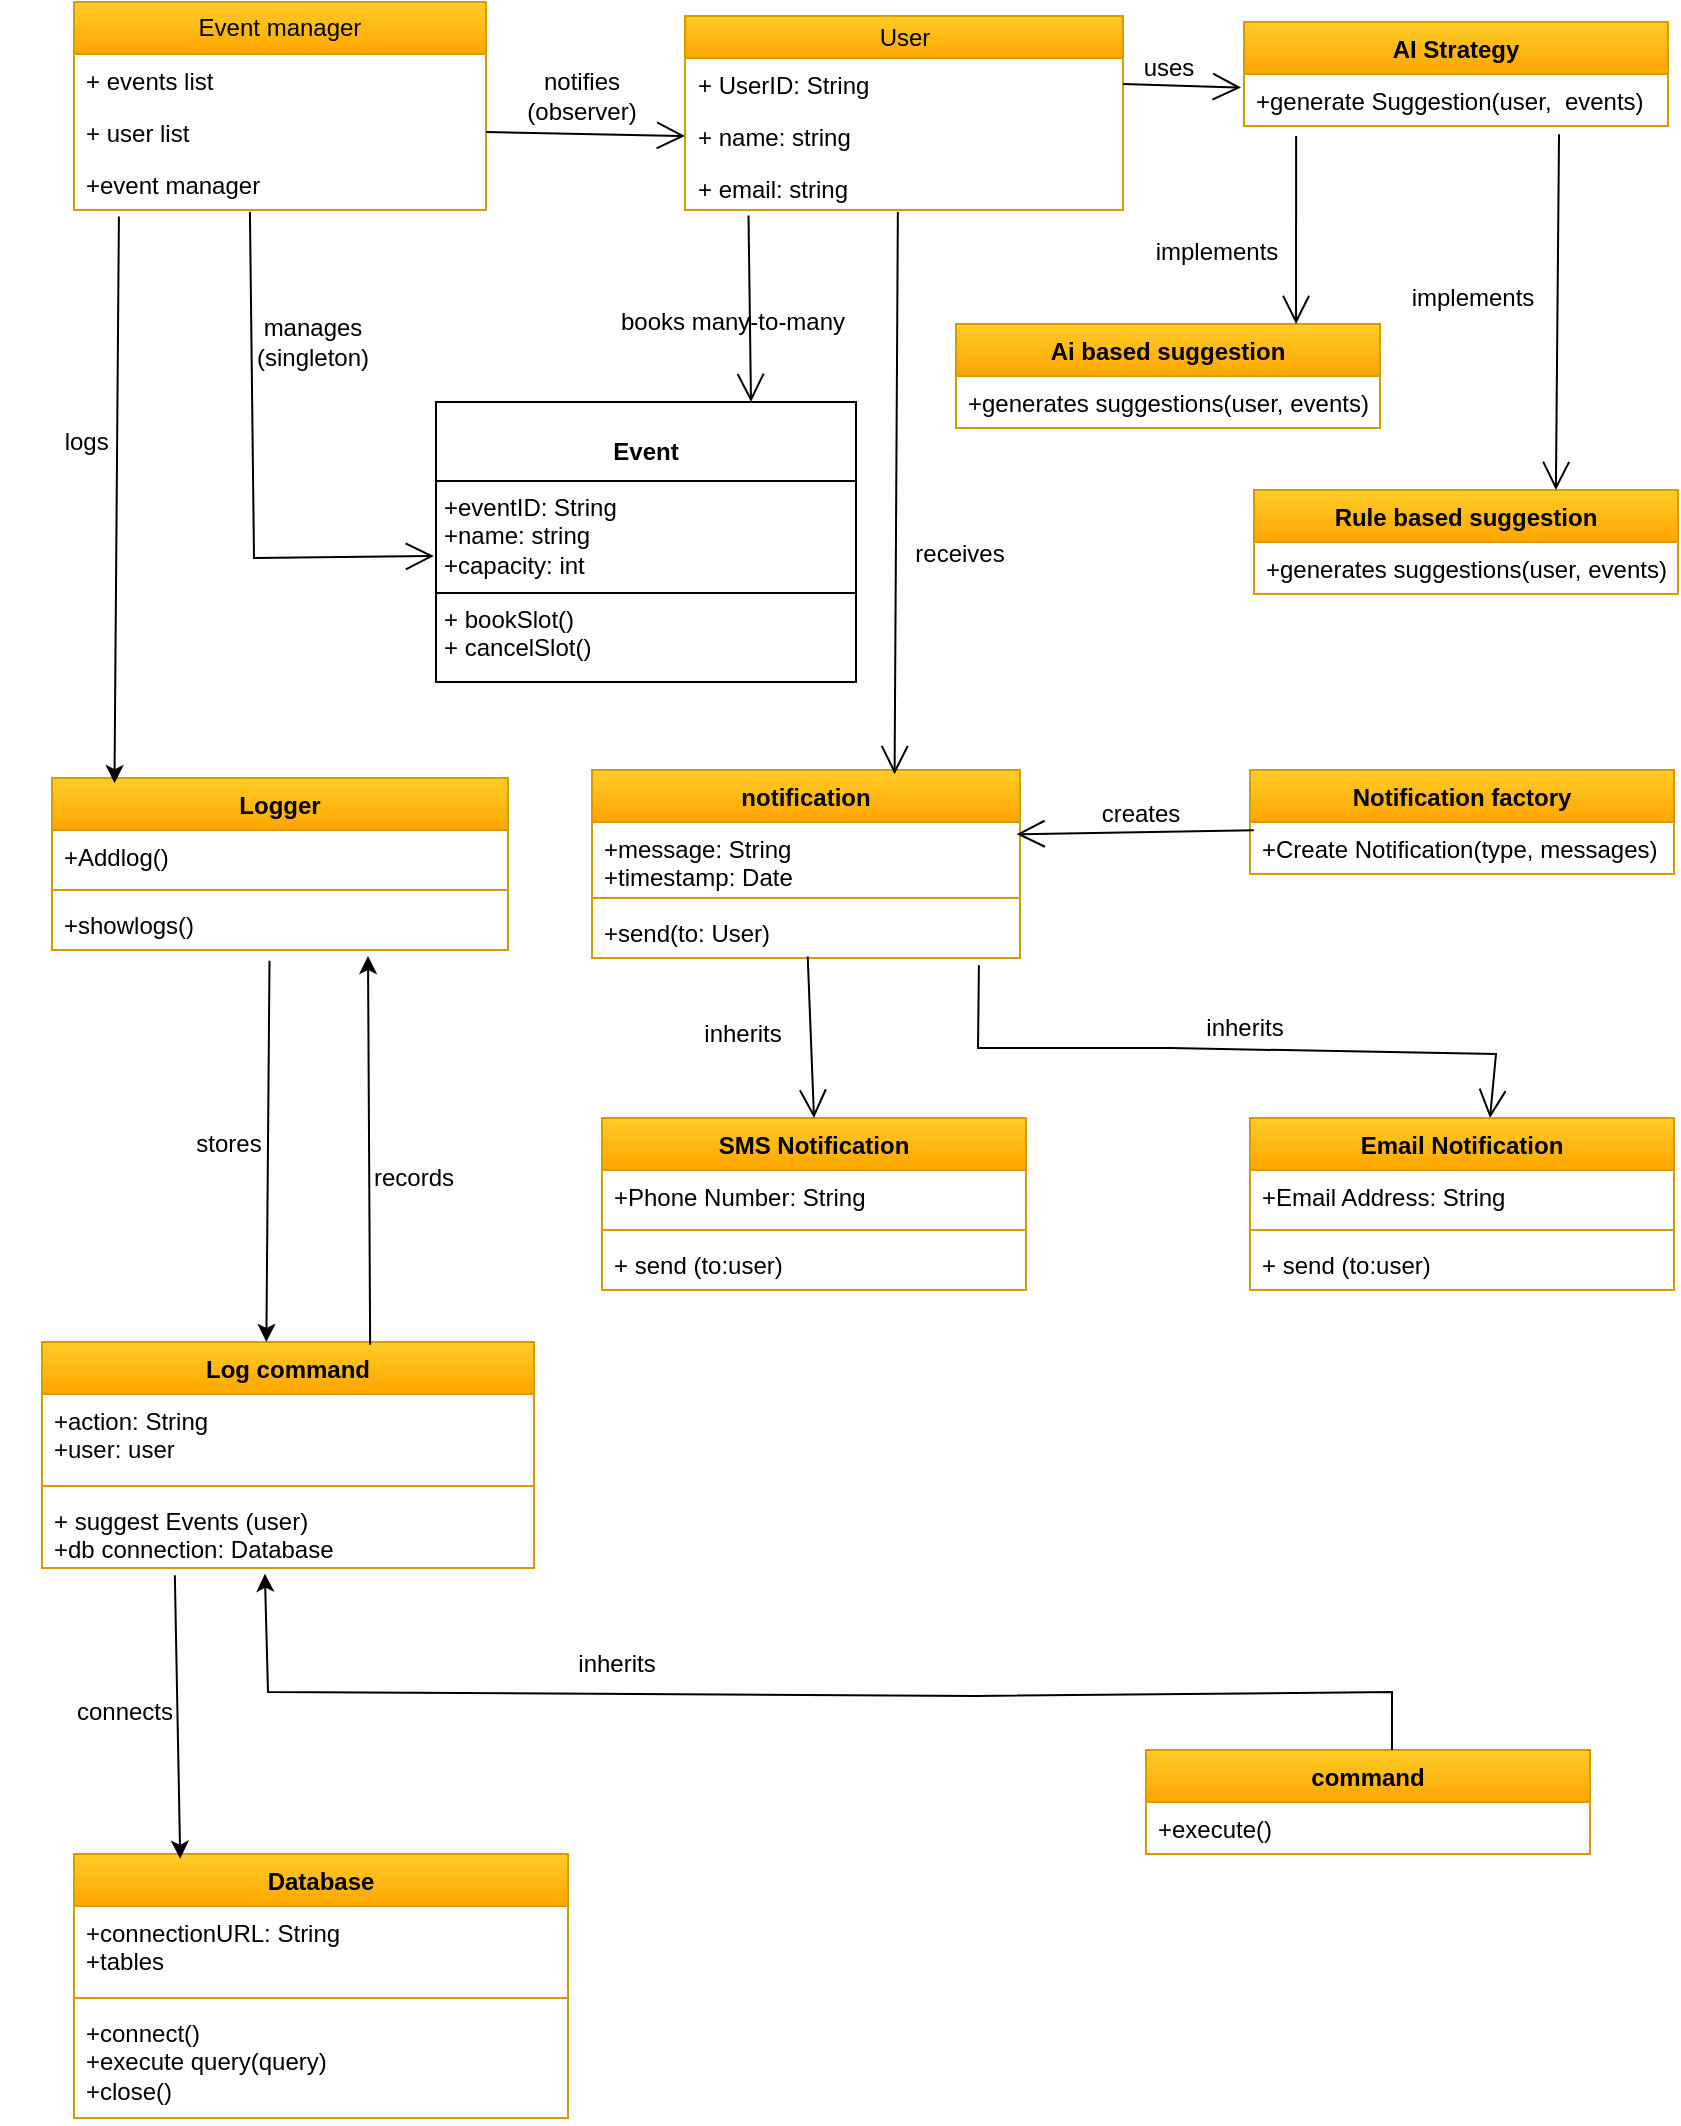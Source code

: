 <mxfile version="24.7.17">
  <diagram name="Page-1" id="ED0QoJ134O5V7Y6sYKOI">
    <mxGraphModel dx="2420" dy="1040" grid="0" gridSize="10" guides="1" tooltips="1" connect="1" arrows="1" fold="1" page="1" pageScale="1" pageWidth="827" pageHeight="1169" math="0" shadow="0">
      <root>
        <mxCell id="0" />
        <mxCell id="1" parent="0" />
        <mxCell id="tgD-yhzEI52AValManxv-13" value="Event manager" style="swimlane;fontStyle=0;childLayout=stackLayout;horizontal=1;startSize=26;horizontalStack=0;resizeParent=1;resizeParentMax=0;resizeLast=0;collapsible=1;marginBottom=0;whiteSpace=wrap;html=1;strokeColor=#d79b00;fillColor=#ffcd28;gradientColor=#ffa500;" parent="1" vertex="1">
          <mxGeometry x="16" y="17" width="206" height="104" as="geometry" />
        </mxCell>
        <mxCell id="tgD-yhzEI52AValManxv-14" value="+ events list" style="text;align=left;verticalAlign=top;spacingLeft=4;spacingRight=4;overflow=hidden;rotatable=0;points=[[0,0.5],[1,0.5]];portConstraint=eastwest;whiteSpace=wrap;html=1;" parent="tgD-yhzEI52AValManxv-13" vertex="1">
          <mxGeometry y="26" width="206" height="26" as="geometry" />
        </mxCell>
        <mxCell id="tgD-yhzEI52AValManxv-15" value="+ user list" style="text;strokeColor=none;fillColor=none;align=left;verticalAlign=top;spacingLeft=4;spacingRight=4;overflow=hidden;rotatable=0;points=[[0,0.5],[1,0.5]];portConstraint=eastwest;whiteSpace=wrap;html=1;" parent="tgD-yhzEI52AValManxv-13" vertex="1">
          <mxGeometry y="52" width="206" height="26" as="geometry" />
        </mxCell>
        <mxCell id="tgD-yhzEI52AValManxv-16" value="+event manager" style="text;strokeColor=none;fillColor=none;align=left;verticalAlign=top;spacingLeft=4;spacingRight=4;overflow=hidden;rotatable=0;points=[[0,0.5],[1,0.5]];portConstraint=eastwest;whiteSpace=wrap;html=1;" parent="tgD-yhzEI52AValManxv-13" vertex="1">
          <mxGeometry y="78" width="206" height="26" as="geometry" />
        </mxCell>
        <mxCell id="tgD-yhzEI52AValManxv-18" value="&lt;p style=&quot;margin:0px;margin-top:4px;text-align:center;&quot;&gt;&lt;br&gt;&lt;b&gt;Event&lt;/b&gt;&lt;/p&gt;&lt;hr size=&quot;1&quot; style=&quot;border-style:solid;&quot;&gt;&lt;p style=&quot;margin:0px;margin-left:4px;&quot;&gt;+eventID: String&lt;br&gt;+name: string&lt;/p&gt;&lt;p style=&quot;margin:0px;margin-left:4px;&quot;&gt;+capacity: int&lt;/p&gt;&lt;hr size=&quot;1&quot; style=&quot;border-style:solid;&quot;&gt;&lt;p style=&quot;margin:0px;margin-left:4px;&quot;&gt;+ bookSlot()&lt;br&gt;+ cancelSlot()&lt;/p&gt;" style="verticalAlign=top;align=left;overflow=fill;html=1;whiteSpace=wrap;" parent="1" vertex="1">
          <mxGeometry x="197" y="217" width="210" height="140" as="geometry" />
        </mxCell>
        <mxCell id="tgD-yhzEI52AValManxv-27" value="" style="endArrow=open;endFill=1;endSize=12;html=1;rounded=0;entryX=0;entryY=0.5;entryDx=0;entryDy=0;exitX=1;exitY=0.5;exitDx=0;exitDy=0;" parent="1" source="tgD-yhzEI52AValManxv-15" target="fhWeLq2fKtromDVjiS6h-3" edge="1">
          <mxGeometry width="160" relative="1" as="geometry">
            <mxPoint x="359.5" y="144" as="sourcePoint" />
            <mxPoint x="359.5" y="194" as="targetPoint" />
          </mxGeometry>
        </mxCell>
        <mxCell id="tgD-yhzEI52AValManxv-30" value="notification" style="swimlane;fontStyle=1;align=center;verticalAlign=top;childLayout=stackLayout;horizontal=1;startSize=26;horizontalStack=0;resizeParent=1;resizeParentMax=0;resizeLast=0;collapsible=1;marginBottom=0;whiteSpace=wrap;html=1;fillColor=#ffcd28;gradientColor=#ffa500;strokeColor=#d79b00;" parent="1" vertex="1">
          <mxGeometry x="275" y="401" width="214" height="94" as="geometry" />
        </mxCell>
        <mxCell id="tgD-yhzEI52AValManxv-31" value="&lt;div&gt;+message: String&lt;/div&gt;&lt;div&gt;+timestamp: Date&lt;/div&gt;" style="text;strokeColor=none;fillColor=none;align=left;verticalAlign=top;spacingLeft=4;spacingRight=4;overflow=hidden;rotatable=0;points=[[0,0.5],[1,0.5]];portConstraint=eastwest;whiteSpace=wrap;html=1;" parent="tgD-yhzEI52AValManxv-30" vertex="1">
          <mxGeometry y="26" width="214" height="34" as="geometry" />
        </mxCell>
        <mxCell id="tgD-yhzEI52AValManxv-32" value="" style="line;strokeWidth=1;fillColor=none;align=left;verticalAlign=middle;spacingTop=-1;spacingLeft=3;spacingRight=3;rotatable=0;labelPosition=right;points=[];portConstraint=eastwest;strokeColor=inherit;" parent="tgD-yhzEI52AValManxv-30" vertex="1">
          <mxGeometry y="60" width="214" height="8" as="geometry" />
        </mxCell>
        <mxCell id="tgD-yhzEI52AValManxv-33" value="+send(to: User)" style="text;strokeColor=none;fillColor=none;align=left;verticalAlign=top;spacingLeft=4;spacingRight=4;overflow=hidden;rotatable=0;points=[[0,0.5],[1,0.5]];portConstraint=eastwest;whiteSpace=wrap;html=1;" parent="tgD-yhzEI52AValManxv-30" vertex="1">
          <mxGeometry y="68" width="214" height="26" as="geometry" />
        </mxCell>
        <mxCell id="tgD-yhzEI52AValManxv-34" value="Notification factory" style="swimlane;fontStyle=1;align=center;verticalAlign=top;childLayout=stackLayout;horizontal=1;startSize=26;horizontalStack=0;resizeParent=1;resizeParentMax=0;resizeLast=0;collapsible=1;marginBottom=0;whiteSpace=wrap;html=1;fillColor=#ffcd28;gradientColor=#ffa500;strokeColor=#d79b00;" parent="1" vertex="1">
          <mxGeometry x="604" y="401" width="212" height="52" as="geometry" />
        </mxCell>
        <mxCell id="tgD-yhzEI52AValManxv-35" value="+Create Notification(type, messages)" style="text;strokeColor=none;fillColor=none;align=left;verticalAlign=top;spacingLeft=4;spacingRight=4;overflow=hidden;rotatable=0;points=[[0,0.5],[1,0.5]];portConstraint=eastwest;whiteSpace=wrap;html=1;" parent="tgD-yhzEI52AValManxv-34" vertex="1">
          <mxGeometry y="26" width="212" height="26" as="geometry" />
        </mxCell>
        <mxCell id="tgD-yhzEI52AValManxv-38" value="SMS Notification" style="swimlane;fontStyle=1;align=center;verticalAlign=top;childLayout=stackLayout;horizontal=1;startSize=26;horizontalStack=0;resizeParent=1;resizeParentMax=0;resizeLast=0;collapsible=1;marginBottom=0;whiteSpace=wrap;html=1;fillColor=#ffcd28;gradientColor=#ffa500;strokeColor=#d79b00;" parent="1" vertex="1">
          <mxGeometry x="280" y="575" width="212" height="86" as="geometry" />
        </mxCell>
        <mxCell id="tgD-yhzEI52AValManxv-39" value="+Phone Number: String" style="text;strokeColor=none;fillColor=none;align=left;verticalAlign=top;spacingLeft=4;spacingRight=4;overflow=hidden;rotatable=0;points=[[0,0.5],[1,0.5]];portConstraint=eastwest;whiteSpace=wrap;html=1;" parent="tgD-yhzEI52AValManxv-38" vertex="1">
          <mxGeometry y="26" width="212" height="26" as="geometry" />
        </mxCell>
        <mxCell id="tgD-yhzEI52AValManxv-40" value="" style="line;strokeWidth=1;fillColor=none;align=left;verticalAlign=middle;spacingTop=-1;spacingLeft=3;spacingRight=3;rotatable=0;labelPosition=right;points=[];portConstraint=eastwest;strokeColor=inherit;" parent="tgD-yhzEI52AValManxv-38" vertex="1">
          <mxGeometry y="52" width="212" height="8" as="geometry" />
        </mxCell>
        <mxCell id="tgD-yhzEI52AValManxv-41" value="+ send (to:user)" style="text;strokeColor=none;fillColor=none;align=left;verticalAlign=top;spacingLeft=4;spacingRight=4;overflow=hidden;rotatable=0;points=[[0,0.5],[1,0.5]];portConstraint=eastwest;whiteSpace=wrap;html=1;" parent="tgD-yhzEI52AValManxv-38" vertex="1">
          <mxGeometry y="60" width="212" height="26" as="geometry" />
        </mxCell>
        <mxCell id="tgD-yhzEI52AValManxv-42" value="Log command" style="swimlane;fontStyle=1;align=center;verticalAlign=top;childLayout=stackLayout;horizontal=1;startSize=26;horizontalStack=0;resizeParent=1;resizeParentMax=0;resizeLast=0;collapsible=1;marginBottom=0;whiteSpace=wrap;html=1;fillColor=#ffcd28;gradientColor=#ffa500;strokeColor=#d79b00;" parent="1" vertex="1">
          <mxGeometry y="687" width="246" height="113" as="geometry" />
        </mxCell>
        <mxCell id="tgD-yhzEI52AValManxv-43" value="+action: String&lt;div&gt;+user: user&lt;/div&gt;" style="text;strokeColor=none;fillColor=none;align=left;verticalAlign=top;spacingLeft=4;spacingRight=4;overflow=hidden;rotatable=0;points=[[0,0.5],[1,0.5]];portConstraint=eastwest;whiteSpace=wrap;html=1;" parent="tgD-yhzEI52AValManxv-42" vertex="1">
          <mxGeometry y="26" width="246" height="42" as="geometry" />
        </mxCell>
        <mxCell id="tgD-yhzEI52AValManxv-44" value="" style="line;strokeWidth=1;fillColor=none;align=left;verticalAlign=middle;spacingTop=-1;spacingLeft=3;spacingRight=3;rotatable=0;labelPosition=right;points=[];portConstraint=eastwest;strokeColor=inherit;" parent="tgD-yhzEI52AValManxv-42" vertex="1">
          <mxGeometry y="68" width="246" height="8" as="geometry" />
        </mxCell>
        <mxCell id="tgD-yhzEI52AValManxv-45" value="+ suggest Events (user)&lt;div&gt;+db connection: Database&lt;/div&gt;" style="text;strokeColor=none;fillColor=none;align=left;verticalAlign=top;spacingLeft=4;spacingRight=4;overflow=hidden;rotatable=0;points=[[0,0.5],[1,0.5]];portConstraint=eastwest;whiteSpace=wrap;html=1;" parent="tgD-yhzEI52AValManxv-42" vertex="1">
          <mxGeometry y="76" width="246" height="37" as="geometry" />
        </mxCell>
        <mxCell id="tgD-yhzEI52AValManxv-46" value="command" style="swimlane;fontStyle=1;align=center;verticalAlign=top;childLayout=stackLayout;horizontal=1;startSize=26;horizontalStack=0;resizeParent=1;resizeParentMax=0;resizeLast=0;collapsible=1;marginBottom=0;whiteSpace=wrap;html=1;fillColor=#ffcd28;gradientColor=#ffa500;strokeColor=#d79b00;" parent="1" vertex="1">
          <mxGeometry x="552" y="891" width="222" height="52" as="geometry" />
        </mxCell>
        <mxCell id="tgD-yhzEI52AValManxv-47" value="+execute()" style="text;strokeColor=none;fillColor=none;align=left;verticalAlign=top;spacingLeft=4;spacingRight=4;overflow=hidden;rotatable=0;points=[[0,0.5],[1,0.5]];portConstraint=eastwest;whiteSpace=wrap;html=1;" parent="tgD-yhzEI52AValManxv-46" vertex="1">
          <mxGeometry y="26" width="222" height="26" as="geometry" />
        </mxCell>
        <mxCell id="tgD-yhzEI52AValManxv-50" value="records" style="text;html=1;align=center;verticalAlign=middle;whiteSpace=wrap;rounded=0;" parent="1" vertex="1">
          <mxGeometry x="111" y="590" width="150" height="30" as="geometry" />
        </mxCell>
        <mxCell id="tgD-yhzEI52AValManxv-51" value="logs&amp;nbsp;" style="text;html=1;align=center;verticalAlign=middle;whiteSpace=wrap;rounded=0;" parent="1" vertex="1">
          <mxGeometry x="-21" y="222" width="90" height="30" as="geometry" />
        </mxCell>
        <mxCell id="tgD-yhzEI52AValManxv-52" value="receives" style="text;html=1;align=center;verticalAlign=middle;whiteSpace=wrap;rounded=0;" parent="1" vertex="1">
          <mxGeometry x="414" y="278" width="90" height="30" as="geometry" />
        </mxCell>
        <mxCell id="tgD-yhzEI52AValManxv-53" value="notifies&lt;div&gt;(observer)&lt;/div&gt;" style="text;html=1;align=center;verticalAlign=middle;whiteSpace=wrap;rounded=0;" parent="1" vertex="1">
          <mxGeometry x="225" y="49" width="90" height="30" as="geometry" />
        </mxCell>
        <mxCell id="tgD-yhzEI52AValManxv-54" value="stores" style="text;html=1;align=center;verticalAlign=middle;resizable=0;points=[];autosize=1;strokeColor=none;fillColor=none;" parent="1" vertex="1">
          <mxGeometry x="67" y="575" width="51" height="26" as="geometry" />
        </mxCell>
        <mxCell id="tgD-yhzEI52AValManxv-55" value="&lt;div&gt;&lt;br&gt;&lt;/div&gt;manages&lt;div&gt;(singleton)&lt;/div&gt;" style="text;html=1;align=center;verticalAlign=middle;resizable=0;points=[];autosize=1;strokeColor=none;fillColor=none;" parent="1" vertex="1">
          <mxGeometry x="98" y="152" width="74" height="55" as="geometry" />
        </mxCell>
        <mxCell id="tgD-yhzEI52AValManxv-56" value="uses" style="text;html=1;align=center;verticalAlign=middle;resizable=0;points=[];autosize=1;strokeColor=none;fillColor=none;" parent="1" vertex="1">
          <mxGeometry x="541.5" y="37" width="43" height="26" as="geometry" />
        </mxCell>
        <mxCell id="tgD-yhzEI52AValManxv-57" value="inherits" style="text;html=1;align=center;verticalAlign=middle;resizable=0;points=[];autosize=1;strokeColor=none;fillColor=none;" parent="1" vertex="1">
          <mxGeometry x="321.5" y="520" width="57" height="26" as="geometry" />
        </mxCell>
        <mxCell id="tgD-yhzEI52AValManxv-59" value="implements" style="text;html=1;align=center;verticalAlign=middle;resizable=0;points=[];autosize=1;strokeColor=none;fillColor=none;" parent="1" vertex="1">
          <mxGeometry x="675" y="152" width="79" height="26" as="geometry" />
        </mxCell>
        <mxCell id="tgD-yhzEI52AValManxv-63" value="" style="endArrow=open;endFill=1;endSize=12;html=1;rounded=0;exitX=0.904;exitY=1.141;exitDx=0;exitDy=0;exitPerimeter=0;entryX=0.566;entryY=0;entryDx=0;entryDy=0;entryPerimeter=0;" parent="1" source="tgD-yhzEI52AValManxv-33" target="fhWeLq2fKtromDVjiS6h-19" edge="1">
          <mxGeometry width="160" relative="1" as="geometry">
            <mxPoint x="665" y="526" as="sourcePoint" />
            <mxPoint x="630" y="512" as="targetPoint" />
            <Array as="points">
              <mxPoint x="468" y="540" />
              <mxPoint x="564" y="540" />
              <mxPoint x="727" y="543" />
            </Array>
          </mxGeometry>
        </mxCell>
        <mxCell id="tgD-yhzEI52AValManxv-64" value="creates" style="text;html=1;align=center;verticalAlign=middle;resizable=0;points=[];autosize=1;strokeColor=none;fillColor=none;" parent="1" vertex="1">
          <mxGeometry x="519" y="408" width="60" height="30" as="geometry" />
        </mxCell>
        <mxCell id="tgD-yhzEI52AValManxv-65" value="" style="endArrow=open;endFill=1;endSize=12;html=1;rounded=0;exitX=0.504;exitY=0.97;exitDx=0;exitDy=0;exitPerimeter=0;entryX=0.5;entryY=0;entryDx=0;entryDy=0;" parent="1" source="tgD-yhzEI52AValManxv-33" target="tgD-yhzEI52AValManxv-38" edge="1">
          <mxGeometry width="160" relative="1" as="geometry">
            <mxPoint x="359" y="504" as="sourcePoint" />
            <mxPoint x="343" y="522" as="targetPoint" />
          </mxGeometry>
        </mxCell>
        <mxCell id="O3LqNvS1LRqUJpRKrXD9-1" value="" style="endArrow=classic;html=1;rounded=0;entryX=0.456;entryY=0;entryDx=0;entryDy=0;exitX=0.477;exitY=1.205;exitDx=0;exitDy=0;exitPerimeter=0;entryPerimeter=0;" parent="1" source="fhWeLq2fKtromDVjiS6h-28" target="tgD-yhzEI52AValManxv-42" edge="1">
          <mxGeometry width="50" height="50" relative="1" as="geometry">
            <mxPoint x="311" y="704" as="sourcePoint" />
            <mxPoint x="570" y="760" as="targetPoint" />
          </mxGeometry>
        </mxCell>
        <mxCell id="fhWeLq2fKtromDVjiS6h-1" value="User" style="swimlane;fontStyle=0;childLayout=stackLayout;horizontal=1;startSize=21;fillColor=#ffcd28;horizontalStack=0;resizeParent=1;resizeParentMax=0;resizeLast=0;collapsible=1;marginBottom=0;whiteSpace=wrap;html=1;strokeColor=#d79b00;gradientColor=#ffa500;" vertex="1" parent="1">
          <mxGeometry x="321.5" y="24" width="219" height="97" as="geometry" />
        </mxCell>
        <mxCell id="fhWeLq2fKtromDVjiS6h-2" value="+ UserID: String" style="text;strokeColor=none;fillColor=none;align=left;verticalAlign=top;spacingLeft=4;spacingRight=4;overflow=hidden;rotatable=0;points=[[0,0.5],[1,0.5]];portConstraint=eastwest;whiteSpace=wrap;html=1;" vertex="1" parent="fhWeLq2fKtromDVjiS6h-1">
          <mxGeometry y="21" width="219" height="26" as="geometry" />
        </mxCell>
        <mxCell id="fhWeLq2fKtromDVjiS6h-3" value="+ name: string" style="text;strokeColor=none;fillColor=none;align=left;verticalAlign=top;spacingLeft=4;spacingRight=4;overflow=hidden;rotatable=0;points=[[0,0.5],[1,0.5]];portConstraint=eastwest;whiteSpace=wrap;html=1;" vertex="1" parent="fhWeLq2fKtromDVjiS6h-1">
          <mxGeometry y="47" width="219" height="26" as="geometry" />
        </mxCell>
        <mxCell id="fhWeLq2fKtromDVjiS6h-4" value="+ email: string" style="text;strokeColor=none;fillColor=none;align=left;verticalAlign=top;spacingLeft=4;spacingRight=4;overflow=hidden;rotatable=0;points=[[0,0.5],[1,0.5]];portConstraint=eastwest;whiteSpace=wrap;html=1;" vertex="1" parent="fhWeLq2fKtromDVjiS6h-1">
          <mxGeometry y="73" width="219" height="24" as="geometry" />
        </mxCell>
        <mxCell id="fhWeLq2fKtromDVjiS6h-5" value="" style="endArrow=open;endFill=1;endSize=12;html=1;rounded=0;entryX=-0.005;entryY=0.55;entryDx=0;entryDy=0;exitX=0.427;exitY=1.038;exitDx=0;exitDy=0;exitPerimeter=0;entryPerimeter=0;" edge="1" parent="1" source="tgD-yhzEI52AValManxv-16" target="tgD-yhzEI52AValManxv-18">
          <mxGeometry width="160" relative="1" as="geometry">
            <mxPoint x="73" y="180" as="sourcePoint" />
            <mxPoint x="174" y="180" as="targetPoint" />
            <Array as="points">
              <mxPoint x="106" y="295" />
            </Array>
          </mxGeometry>
        </mxCell>
        <mxCell id="fhWeLq2fKtromDVjiS6h-6" value="" style="endArrow=open;endFill=1;endSize=12;html=1;rounded=0;entryX=0.75;entryY=0;entryDx=0;entryDy=0;exitX=0.145;exitY=1.115;exitDx=0;exitDy=0;exitPerimeter=0;" edge="1" parent="1" source="fhWeLq2fKtromDVjiS6h-4" target="tgD-yhzEI52AValManxv-18">
          <mxGeometry width="160" relative="1" as="geometry">
            <mxPoint x="243" y="157" as="sourcePoint" />
            <mxPoint x="344" y="157" as="targetPoint" />
          </mxGeometry>
        </mxCell>
        <mxCell id="fhWeLq2fKtromDVjiS6h-8" value="AI Strategy" style="swimlane;fontStyle=1;align=center;verticalAlign=top;childLayout=stackLayout;horizontal=1;startSize=26;horizontalStack=0;resizeParent=1;resizeParentMax=0;resizeLast=0;collapsible=1;marginBottom=0;whiteSpace=wrap;html=1;fillColor=#ffcd28;gradientColor=#ffa500;strokeColor=#d79b00;" vertex="1" parent="1">
          <mxGeometry x="601" y="27" width="212" height="52" as="geometry" />
        </mxCell>
        <mxCell id="fhWeLq2fKtromDVjiS6h-9" value="+generate Suggestion(user,&amp;nbsp; events)" style="text;strokeColor=none;fillColor=none;align=left;verticalAlign=top;spacingLeft=4;spacingRight=4;overflow=hidden;rotatable=0;points=[[0,0.5],[1,0.5]];portConstraint=eastwest;whiteSpace=wrap;html=1;" vertex="1" parent="fhWeLq2fKtromDVjiS6h-8">
          <mxGeometry y="26" width="212" height="26" as="geometry" />
        </mxCell>
        <mxCell id="fhWeLq2fKtromDVjiS6h-10" value="" style="endArrow=open;endFill=1;endSize=12;html=1;rounded=0;entryX=-0.007;entryY=0.261;entryDx=0;entryDy=0;exitX=1;exitY=0.5;exitDx=0;exitDy=0;entryPerimeter=0;" edge="1" parent="1" source="fhWeLq2fKtromDVjiS6h-2" target="fhWeLq2fKtromDVjiS6h-9">
          <mxGeometry width="160" relative="1" as="geometry">
            <mxPoint x="570" y="203" as="sourcePoint" />
            <mxPoint x="572" y="296" as="targetPoint" />
          </mxGeometry>
        </mxCell>
        <mxCell id="fhWeLq2fKtromDVjiS6h-11" value="Ai based suggestion" style="swimlane;fontStyle=1;align=center;verticalAlign=top;childLayout=stackLayout;horizontal=1;startSize=26;horizontalStack=0;resizeParent=1;resizeParentMax=0;resizeLast=0;collapsible=1;marginBottom=0;whiteSpace=wrap;html=1;fillColor=#ffcd28;gradientColor=#ffa500;strokeColor=#d79b00;" vertex="1" parent="1">
          <mxGeometry x="457" y="178" width="212" height="52" as="geometry" />
        </mxCell>
        <mxCell id="fhWeLq2fKtromDVjiS6h-12" value="+generates suggestions(user, events)" style="text;strokeColor=none;fillColor=none;align=left;verticalAlign=top;spacingLeft=4;spacingRight=4;overflow=hidden;rotatable=0;points=[[0,0.5],[1,0.5]];portConstraint=eastwest;whiteSpace=wrap;html=1;" vertex="1" parent="fhWeLq2fKtromDVjiS6h-11">
          <mxGeometry y="26" width="212" height="26" as="geometry" />
        </mxCell>
        <mxCell id="fhWeLq2fKtromDVjiS6h-13" value="Rule based suggestion" style="swimlane;fontStyle=1;align=center;verticalAlign=top;childLayout=stackLayout;horizontal=1;startSize=26;horizontalStack=0;resizeParent=1;resizeParentMax=0;resizeLast=0;collapsible=1;marginBottom=0;whiteSpace=wrap;html=1;fillColor=#ffcd28;gradientColor=#ffa500;strokeColor=#d79b00;" vertex="1" parent="1">
          <mxGeometry x="606" y="261" width="212" height="52" as="geometry" />
        </mxCell>
        <mxCell id="fhWeLq2fKtromDVjiS6h-14" value="+generates suggestions(user, events)" style="text;strokeColor=none;fillColor=none;align=left;verticalAlign=top;spacingLeft=4;spacingRight=4;overflow=hidden;rotatable=0;points=[[0,0.5],[1,0.5]];portConstraint=eastwest;whiteSpace=wrap;html=1;" vertex="1" parent="fhWeLq2fKtromDVjiS6h-13">
          <mxGeometry y="26" width="212" height="26" as="geometry" />
        </mxCell>
        <mxCell id="fhWeLq2fKtromDVjiS6h-15" value="" style="endArrow=open;endFill=1;endSize=12;html=1;rounded=0;entryX=0.712;entryY=0;entryDx=0;entryDy=0;exitX=0.743;exitY=1.158;exitDx=0;exitDy=0;entryPerimeter=0;exitPerimeter=0;" edge="1" parent="1" source="fhWeLq2fKtromDVjiS6h-9" target="fhWeLq2fKtromDVjiS6h-13">
          <mxGeometry width="160" relative="1" as="geometry">
            <mxPoint x="728" y="154" as="sourcePoint" />
            <mxPoint x="788" y="156" as="targetPoint" />
          </mxGeometry>
        </mxCell>
        <mxCell id="fhWeLq2fKtromDVjiS6h-16" value="" style="endArrow=open;endFill=1;endSize=12;html=1;rounded=0;entryX=0.802;entryY=0;entryDx=0;entryDy=0;exitX=0.123;exitY=1.192;exitDx=0;exitDy=0;entryPerimeter=0;exitPerimeter=0;" edge="1" parent="1" source="fhWeLq2fKtromDVjiS6h-9" target="fhWeLq2fKtromDVjiS6h-11">
          <mxGeometry width="160" relative="1" as="geometry">
            <mxPoint x="658" y="123" as="sourcePoint" />
            <mxPoint x="718" y="125" as="targetPoint" />
          </mxGeometry>
        </mxCell>
        <mxCell id="fhWeLq2fKtromDVjiS6h-17" value="" style="endArrow=open;endFill=1;endSize=12;html=1;rounded=0;entryX=0.707;entryY=0.022;entryDx=0;entryDy=0;exitX=0.486;exitY=1.042;exitDx=0;exitDy=0;entryPerimeter=0;exitPerimeter=0;" edge="1" parent="1" source="fhWeLq2fKtromDVjiS6h-4" target="tgD-yhzEI52AValManxv-30">
          <mxGeometry width="160" relative="1" as="geometry">
            <mxPoint x="430.44" y="219" as="sourcePoint" />
            <mxPoint x="430.44" y="313" as="targetPoint" />
          </mxGeometry>
        </mxCell>
        <mxCell id="fhWeLq2fKtromDVjiS6h-18" value="" style="endArrow=open;endFill=1;endSize=12;html=1;rounded=0;exitX=0.009;exitY=0.158;exitDx=0;exitDy=0;exitPerimeter=0;entryX=0.992;entryY=0.18;entryDx=0;entryDy=0;entryPerimeter=0;" edge="1" parent="1" source="tgD-yhzEI52AValManxv-35" target="tgD-yhzEI52AValManxv-31">
          <mxGeometry width="160" relative="1" as="geometry">
            <mxPoint x="528" y="419" as="sourcePoint" />
            <mxPoint x="489" y="444" as="targetPoint" />
          </mxGeometry>
        </mxCell>
        <mxCell id="fhWeLq2fKtromDVjiS6h-19" value="Email Notification" style="swimlane;fontStyle=1;align=center;verticalAlign=top;childLayout=stackLayout;horizontal=1;startSize=26;horizontalStack=0;resizeParent=1;resizeParentMax=0;resizeLast=0;collapsible=1;marginBottom=0;whiteSpace=wrap;html=1;fillColor=#ffcd28;gradientColor=#ffa500;strokeColor=#d79b00;" vertex="1" parent="1">
          <mxGeometry x="604" y="575" width="212" height="86" as="geometry" />
        </mxCell>
        <mxCell id="fhWeLq2fKtromDVjiS6h-20" value="+Email Address: String" style="text;strokeColor=none;fillColor=none;align=left;verticalAlign=top;spacingLeft=4;spacingRight=4;overflow=hidden;rotatable=0;points=[[0,0.5],[1,0.5]];portConstraint=eastwest;whiteSpace=wrap;html=1;" vertex="1" parent="fhWeLq2fKtromDVjiS6h-19">
          <mxGeometry y="26" width="212" height="26" as="geometry" />
        </mxCell>
        <mxCell id="fhWeLq2fKtromDVjiS6h-21" value="" style="line;strokeWidth=1;fillColor=none;align=left;verticalAlign=middle;spacingTop=-1;spacingLeft=3;spacingRight=3;rotatable=0;labelPosition=right;points=[];portConstraint=eastwest;strokeColor=inherit;" vertex="1" parent="fhWeLq2fKtromDVjiS6h-19">
          <mxGeometry y="52" width="212" height="8" as="geometry" />
        </mxCell>
        <mxCell id="fhWeLq2fKtromDVjiS6h-22" value="+ send (to:user)" style="text;strokeColor=none;fillColor=none;align=left;verticalAlign=top;spacingLeft=4;spacingRight=4;overflow=hidden;rotatable=0;points=[[0,0.5],[1,0.5]];portConstraint=eastwest;whiteSpace=wrap;html=1;" vertex="1" parent="fhWeLq2fKtromDVjiS6h-19">
          <mxGeometry y="60" width="212" height="26" as="geometry" />
        </mxCell>
        <mxCell id="fhWeLq2fKtromDVjiS6h-23" value="inherits" style="text;html=1;align=center;verticalAlign=middle;resizable=0;points=[];autosize=1;strokeColor=none;fillColor=none;" vertex="1" parent="1">
          <mxGeometry x="572" y="517" width="57" height="26" as="geometry" />
        </mxCell>
        <mxCell id="fhWeLq2fKtromDVjiS6h-24" value="implements" style="text;html=1;align=center;verticalAlign=middle;resizable=0;points=[];autosize=1;strokeColor=none;fillColor=none;" vertex="1" parent="1">
          <mxGeometry x="547.5" y="129" width="79" height="26" as="geometry" />
        </mxCell>
        <mxCell id="fhWeLq2fKtromDVjiS6h-25" value="Logger" style="swimlane;fontStyle=1;align=center;verticalAlign=top;childLayout=stackLayout;horizontal=1;startSize=26;horizontalStack=0;resizeParent=1;resizeParentMax=0;resizeLast=0;collapsible=1;marginBottom=0;whiteSpace=wrap;html=1;fillColor=#ffcd28;gradientColor=#ffa500;strokeColor=#d79b00;" vertex="1" parent="1">
          <mxGeometry x="5" y="405" width="228" height="86" as="geometry" />
        </mxCell>
        <mxCell id="fhWeLq2fKtromDVjiS6h-26" value="+Addlog()" style="text;strokeColor=none;fillColor=none;align=left;verticalAlign=top;spacingLeft=4;spacingRight=4;overflow=hidden;rotatable=0;points=[[0,0.5],[1,0.5]];portConstraint=eastwest;whiteSpace=wrap;html=1;" vertex="1" parent="fhWeLq2fKtromDVjiS6h-25">
          <mxGeometry y="26" width="228" height="26" as="geometry" />
        </mxCell>
        <mxCell id="fhWeLq2fKtromDVjiS6h-27" value="" style="line;strokeWidth=1;fillColor=none;align=left;verticalAlign=middle;spacingTop=-1;spacingLeft=3;spacingRight=3;rotatable=0;labelPosition=right;points=[];portConstraint=eastwest;strokeColor=inherit;" vertex="1" parent="fhWeLq2fKtromDVjiS6h-25">
          <mxGeometry y="52" width="228" height="8" as="geometry" />
        </mxCell>
        <mxCell id="fhWeLq2fKtromDVjiS6h-28" value="+showlogs()" style="text;strokeColor=none;fillColor=none;align=left;verticalAlign=top;spacingLeft=4;spacingRight=4;overflow=hidden;rotatable=0;points=[[0,0.5],[1,0.5]];portConstraint=eastwest;whiteSpace=wrap;html=1;" vertex="1" parent="fhWeLq2fKtromDVjiS6h-25">
          <mxGeometry y="60" width="228" height="26" as="geometry" />
        </mxCell>
        <mxCell id="fhWeLq2fKtromDVjiS6h-29" value="" style="endArrow=classic;html=1;rounded=0;entryX=0.137;entryY=0.03;entryDx=0;entryDy=0;exitX=0.109;exitY=1.124;exitDx=0;exitDy=0;exitPerimeter=0;entryPerimeter=0;" edge="1" parent="1" source="tgD-yhzEI52AValManxv-16" target="fhWeLq2fKtromDVjiS6h-25">
          <mxGeometry width="50" height="50" relative="1" as="geometry">
            <mxPoint x="45" y="300" as="sourcePoint" />
            <mxPoint x="122" y="409" as="targetPoint" />
          </mxGeometry>
        </mxCell>
        <mxCell id="fhWeLq2fKtromDVjiS6h-30" value="" style="endArrow=classic;html=1;rounded=0;exitX=0.667;exitY=0.012;exitDx=0;exitDy=0;exitPerimeter=0;" edge="1" parent="1" source="tgD-yhzEI52AValManxv-42">
          <mxGeometry width="50" height="50" relative="1" as="geometry">
            <mxPoint x="175" y="553" as="sourcePoint" />
            <mxPoint x="163" y="494" as="targetPoint" />
          </mxGeometry>
        </mxCell>
        <mxCell id="O3LqNvS1LRqUJpRKrXD9-2" value="" style="endArrow=classic;html=1;rounded=0;entryX=0.453;entryY=1.077;entryDx=0;entryDy=0;entryPerimeter=0;exitX=0.554;exitY=0;exitDx=0;exitDy=0;exitPerimeter=0;" parent="1" source="tgD-yhzEI52AValManxv-46" target="tgD-yhzEI52AValManxv-45" edge="1">
          <mxGeometry width="50" height="50" relative="1" as="geometry">
            <mxPoint x="460" y="893" as="sourcePoint" />
            <mxPoint x="355" y="959" as="targetPoint" />
            <Array as="points">
              <mxPoint x="675" y="862" />
              <mxPoint x="467" y="864" />
              <mxPoint x="113" y="862" />
            </Array>
          </mxGeometry>
        </mxCell>
        <mxCell id="fhWeLq2fKtromDVjiS6h-31" value="inherits" style="text;html=1;align=center;verticalAlign=middle;resizable=0;points=[];autosize=1;strokeColor=none;fillColor=none;" vertex="1" parent="1">
          <mxGeometry x="258" y="835" width="57" height="26" as="geometry" />
        </mxCell>
        <mxCell id="fhWeLq2fKtromDVjiS6h-32" value="books many-to-many" style="text;html=1;align=center;verticalAlign=middle;resizable=0;points=[];autosize=1;strokeColor=none;fillColor=none;" vertex="1" parent="1">
          <mxGeometry x="280" y="164" width="130" height="26" as="geometry" />
        </mxCell>
        <mxCell id="fhWeLq2fKtromDVjiS6h-33" value="Database" style="swimlane;fontStyle=1;align=center;verticalAlign=top;childLayout=stackLayout;horizontal=1;startSize=26;horizontalStack=0;resizeParent=1;resizeParentMax=0;resizeLast=0;collapsible=1;marginBottom=0;whiteSpace=wrap;html=1;fillColor=#ffcd28;gradientColor=#ffa500;strokeColor=#d79b00;" vertex="1" parent="1">
          <mxGeometry x="16" y="943" width="247" height="132" as="geometry" />
        </mxCell>
        <mxCell id="fhWeLq2fKtromDVjiS6h-34" value="+connectionURL: String&lt;div&gt;+tables&lt;/div&gt;" style="text;strokeColor=none;fillColor=none;align=left;verticalAlign=top;spacingLeft=4;spacingRight=4;overflow=hidden;rotatable=0;points=[[0,0.5],[1,0.5]];portConstraint=eastwest;whiteSpace=wrap;html=1;" vertex="1" parent="fhWeLq2fKtromDVjiS6h-33">
          <mxGeometry y="26" width="247" height="42" as="geometry" />
        </mxCell>
        <mxCell id="fhWeLq2fKtromDVjiS6h-35" value="" style="line;strokeWidth=1;fillColor=none;align=left;verticalAlign=middle;spacingTop=-1;spacingLeft=3;spacingRight=3;rotatable=0;labelPosition=right;points=[];portConstraint=eastwest;strokeColor=inherit;" vertex="1" parent="fhWeLq2fKtromDVjiS6h-33">
          <mxGeometry y="68" width="247" height="8" as="geometry" />
        </mxCell>
        <mxCell id="fhWeLq2fKtromDVjiS6h-36" value="+connect()&lt;div&gt;+execute query(query)&lt;/div&gt;&lt;div&gt;+close()&lt;/div&gt;" style="text;strokeColor=none;fillColor=none;align=left;verticalAlign=top;spacingLeft=4;spacingRight=4;overflow=hidden;rotatable=0;points=[[0,0.5],[1,0.5]];portConstraint=eastwest;whiteSpace=wrap;html=1;" vertex="1" parent="fhWeLq2fKtromDVjiS6h-33">
          <mxGeometry y="76" width="247" height="56" as="geometry" />
        </mxCell>
        <mxCell id="fhWeLq2fKtromDVjiS6h-37" value="" style="endArrow=classic;html=1;rounded=0;exitX=0.27;exitY=1.099;exitDx=0;exitDy=0;exitPerimeter=0;entryX=0.215;entryY=0.018;entryDx=0;entryDy=0;entryPerimeter=0;" edge="1" parent="1" source="tgD-yhzEI52AValManxv-45" target="fhWeLq2fKtromDVjiS6h-33">
          <mxGeometry width="50" height="50" relative="1" as="geometry">
            <mxPoint x="42" y="852" as="sourcePoint" />
            <mxPoint x="40" y="952" as="targetPoint" />
          </mxGeometry>
        </mxCell>
        <mxCell id="fhWeLq2fKtromDVjiS6h-38" value="connects" style="text;html=1;align=center;verticalAlign=middle;resizable=0;points=[];autosize=1;strokeColor=none;fillColor=none;" vertex="1" parent="1">
          <mxGeometry x="8" y="859" width="66" height="26" as="geometry" />
        </mxCell>
      </root>
    </mxGraphModel>
  </diagram>
</mxfile>
